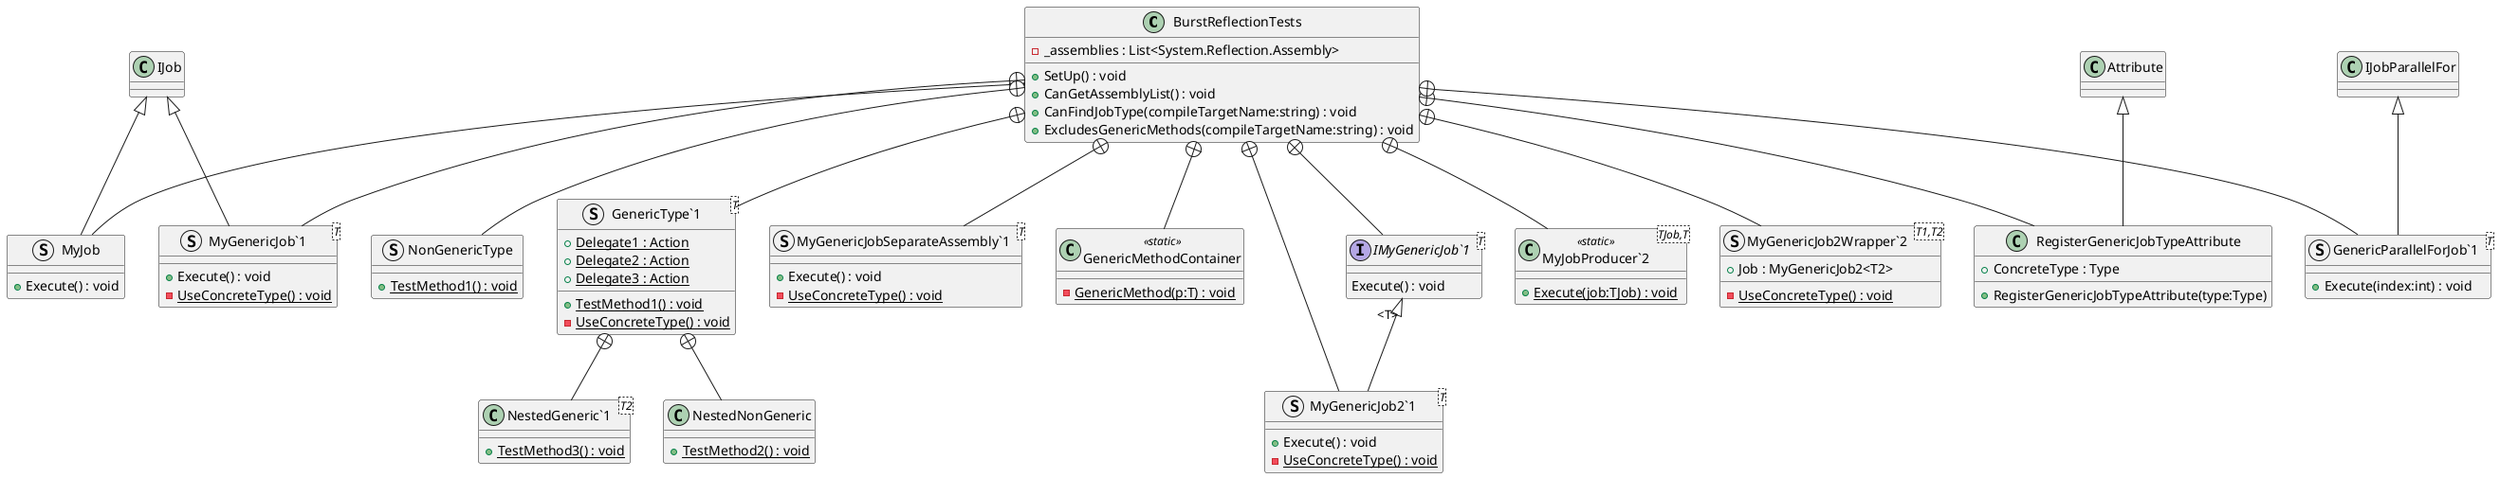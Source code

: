 @startuml
class BurstReflectionTests {
    - _assemblies : List<System.Reflection.Assembly>
    + SetUp() : void
    + CanGetAssemblyList() : void
    + CanFindJobType(compileTargetName:string) : void
    + ExcludesGenericMethods(compileTargetName:string) : void
}
struct MyJob {
    + Execute() : void
}
struct "MyGenericJob`1"<T> {
    + Execute() : void
    - {static} UseConcreteType() : void
}
interface "IMyGenericJob`1"<T> {
    Execute() : void
}
struct "MyGenericJob2`1"<T> {
    + Execute() : void
    - {static} UseConcreteType() : void
}
class "MyJobProducer`2"<TJob,T> <<static>> {
    + {static} Execute(job:TJob) : void
}
struct "MyGenericJob2Wrapper`2"<T1,T2> {
    + Job : MyGenericJob2<T2>
    - {static} UseConcreteType() : void
}
struct NonGenericType {
    + {static} TestMethod1() : void
}
struct "GenericType`1"<T> {
    + {static} Delegate1 : Action
    + {static} Delegate2 : Action
    + {static} Delegate3 : Action
    + {static} TestMethod1() : void
    - {static} UseConcreteType() : void
}
struct "MyGenericJobSeparateAssembly`1"<T> {
    + Execute() : void
    - {static} UseConcreteType() : void
}
class GenericMethodContainer <<static>> {
    - {static} GenericMethod(p:T) : void
}
class RegisterGenericJobTypeAttribute {
    + ConcreteType : Type
    + RegisterGenericJobTypeAttribute(type:Type)
}
struct "GenericParallelForJob`1"<T> {
    + Execute(index:int) : void
}
class NestedNonGeneric {
    + {static} TestMethod2() : void
}
class "NestedGeneric`1"<T2> {
    + {static} TestMethod3() : void
}
BurstReflectionTests +-- MyJob
IJob <|-- MyJob
BurstReflectionTests +-- "MyGenericJob`1"
IJob <|-- "MyGenericJob`1"
BurstReflectionTests +-- "IMyGenericJob`1"
BurstReflectionTests +-- "MyGenericJob2`1"
"IMyGenericJob`1" "<T>" <|-- "MyGenericJob2`1"
BurstReflectionTests +-- "MyJobProducer`2"
BurstReflectionTests +-- "MyGenericJob2Wrapper`2"
BurstReflectionTests +-- NonGenericType
BurstReflectionTests +-- "GenericType`1"
BurstReflectionTests +-- "MyGenericJobSeparateAssembly`1"
BurstReflectionTests +-- GenericMethodContainer
BurstReflectionTests +-- RegisterGenericJobTypeAttribute
Attribute <|-- RegisterGenericJobTypeAttribute
BurstReflectionTests +-- "GenericParallelForJob`1"
IJobParallelFor <|-- "GenericParallelForJob`1"
"GenericType`1" +-- NestedNonGeneric
"GenericType`1" +-- "NestedGeneric`1"
@enduml
